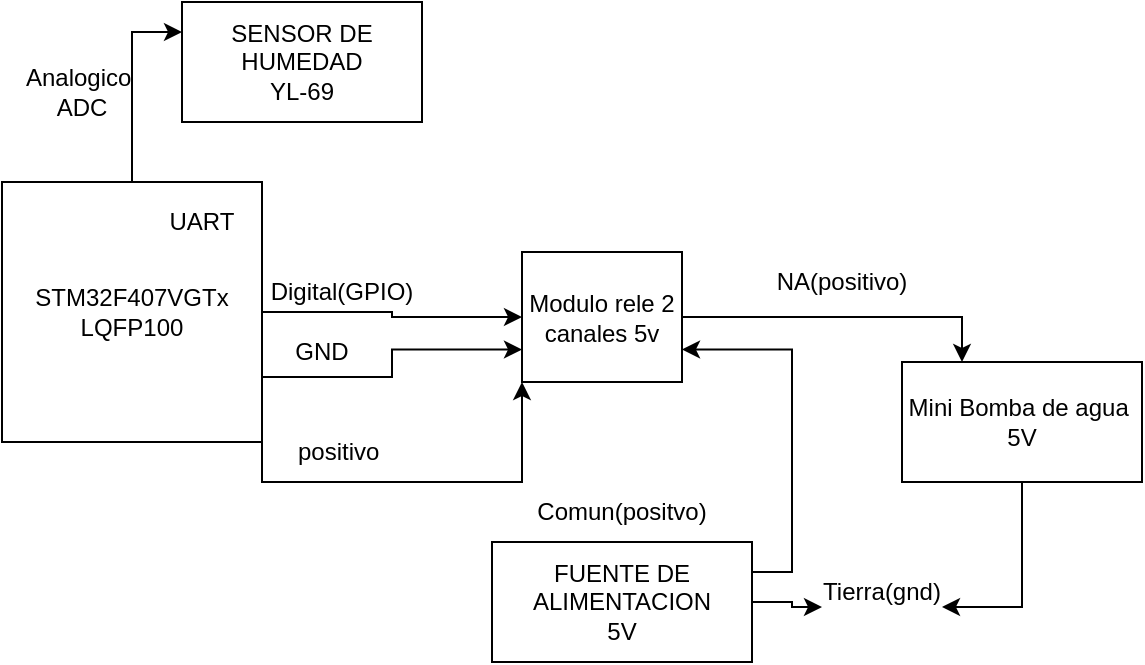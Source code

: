 <mxfile version="22.1.0" type="github">
  <diagram name="Página-1" id="oo2b2P322gu51yyDmSE4">
    <mxGraphModel dx="733" dy="372" grid="1" gridSize="10" guides="1" tooltips="1" connect="1" arrows="1" fold="1" page="1" pageScale="1" pageWidth="827" pageHeight="1169" math="0" shadow="0">
      <root>
        <mxCell id="0" />
        <mxCell id="1" parent="0" />
        <mxCell id="OnJOJkfW26qgvHNyzBtO-11" style="edgeStyle=orthogonalEdgeStyle;rounded=0;orthogonalLoop=1;jettySize=auto;html=1;entryX=0;entryY=0.25;entryDx=0;entryDy=0;" edge="1" parent="1" source="OnJOJkfW26qgvHNyzBtO-1" target="OnJOJkfW26qgvHNyzBtO-2">
          <mxGeometry relative="1" as="geometry" />
        </mxCell>
        <mxCell id="OnJOJkfW26qgvHNyzBtO-12" style="edgeStyle=orthogonalEdgeStyle;rounded=0;orthogonalLoop=1;jettySize=auto;html=1;exitX=1;exitY=0.5;exitDx=0;exitDy=0;entryX=0;entryY=0.5;entryDx=0;entryDy=0;" edge="1" parent="1" source="OnJOJkfW26qgvHNyzBtO-1" target="OnJOJkfW26qgvHNyzBtO-5">
          <mxGeometry relative="1" as="geometry" />
        </mxCell>
        <mxCell id="OnJOJkfW26qgvHNyzBtO-38" style="edgeStyle=orthogonalEdgeStyle;rounded=0;orthogonalLoop=1;jettySize=auto;html=1;exitX=1;exitY=0.75;exitDx=0;exitDy=0;entryX=0;entryY=0.75;entryDx=0;entryDy=0;" edge="1" parent="1" source="OnJOJkfW26qgvHNyzBtO-1" target="OnJOJkfW26qgvHNyzBtO-5">
          <mxGeometry relative="1" as="geometry" />
        </mxCell>
        <mxCell id="OnJOJkfW26qgvHNyzBtO-40" style="edgeStyle=orthogonalEdgeStyle;rounded=0;orthogonalLoop=1;jettySize=auto;html=1;exitX=1;exitY=1;exitDx=0;exitDy=0;entryX=0;entryY=1;entryDx=0;entryDy=0;" edge="1" parent="1" source="OnJOJkfW26qgvHNyzBtO-1" target="OnJOJkfW26qgvHNyzBtO-5">
          <mxGeometry relative="1" as="geometry" />
        </mxCell>
        <mxCell id="OnJOJkfW26qgvHNyzBtO-1" value="STM32F407VGTx&lt;br&gt;LQFP100&lt;br&gt;" style="whiteSpace=wrap;html=1;aspect=fixed;" vertex="1" parent="1">
          <mxGeometry x="200" y="220" width="130" height="130" as="geometry" />
        </mxCell>
        <mxCell id="OnJOJkfW26qgvHNyzBtO-2" value="SENSOR DE HUMEDAD&lt;br&gt;YL-69" style="rounded=0;whiteSpace=wrap;html=1;" vertex="1" parent="1">
          <mxGeometry x="290" y="130" width="120" height="60" as="geometry" />
        </mxCell>
        <mxCell id="OnJOJkfW26qgvHNyzBtO-17" style="edgeStyle=orthogonalEdgeStyle;rounded=0;orthogonalLoop=1;jettySize=auto;html=1;exitX=1;exitY=0.25;exitDx=0;exitDy=0;entryX=1;entryY=0.75;entryDx=0;entryDy=0;" edge="1" parent="1" source="OnJOJkfW26qgvHNyzBtO-3" target="OnJOJkfW26qgvHNyzBtO-5">
          <mxGeometry relative="1" as="geometry" />
        </mxCell>
        <mxCell id="OnJOJkfW26qgvHNyzBtO-21" style="edgeStyle=orthogonalEdgeStyle;rounded=0;orthogonalLoop=1;jettySize=auto;html=1;entryX=0;entryY=0.75;entryDx=0;entryDy=0;" edge="1" parent="1" source="OnJOJkfW26qgvHNyzBtO-3" target="OnJOJkfW26qgvHNyzBtO-20">
          <mxGeometry relative="1" as="geometry" />
        </mxCell>
        <mxCell id="OnJOJkfW26qgvHNyzBtO-3" value="FUENTE DE ALIMENTACION&lt;br&gt;5V" style="rounded=0;whiteSpace=wrap;html=1;" vertex="1" parent="1">
          <mxGeometry x="445" y="400" width="130" height="60" as="geometry" />
        </mxCell>
        <mxCell id="OnJOJkfW26qgvHNyzBtO-22" style="edgeStyle=orthogonalEdgeStyle;rounded=0;orthogonalLoop=1;jettySize=auto;html=1;entryX=1;entryY=0.75;entryDx=0;entryDy=0;" edge="1" parent="1" source="OnJOJkfW26qgvHNyzBtO-4" target="OnJOJkfW26qgvHNyzBtO-20">
          <mxGeometry relative="1" as="geometry" />
        </mxCell>
        <mxCell id="OnJOJkfW26qgvHNyzBtO-4" value="Mini Bomba de agua&amp;nbsp;&lt;br&gt;5V" style="rounded=0;whiteSpace=wrap;html=1;" vertex="1" parent="1">
          <mxGeometry x="650" y="310" width="120" height="60" as="geometry" />
        </mxCell>
        <mxCell id="OnJOJkfW26qgvHNyzBtO-14" style="edgeStyle=orthogonalEdgeStyle;rounded=0;orthogonalLoop=1;jettySize=auto;html=1;entryX=0.25;entryY=0;entryDx=0;entryDy=0;" edge="1" parent="1" source="OnJOJkfW26qgvHNyzBtO-5" target="OnJOJkfW26qgvHNyzBtO-4">
          <mxGeometry relative="1" as="geometry" />
        </mxCell>
        <mxCell id="OnJOJkfW26qgvHNyzBtO-5" value="Modulo rele 2 canales 5v" style="rounded=0;whiteSpace=wrap;html=1;" vertex="1" parent="1">
          <mxGeometry x="460" y="255" width="80" height="65" as="geometry" />
        </mxCell>
        <mxCell id="OnJOJkfW26qgvHNyzBtO-7" value="Analogico&amp;nbsp;&lt;br&gt;ADC&lt;br&gt;" style="text;html=1;strokeColor=none;fillColor=none;align=center;verticalAlign=middle;whiteSpace=wrap;rounded=0;" vertex="1" parent="1">
          <mxGeometry x="210" y="160" width="60" height="30" as="geometry" />
        </mxCell>
        <mxCell id="OnJOJkfW26qgvHNyzBtO-13" value="Digital(GPIO)" style="text;html=1;strokeColor=none;fillColor=none;align=center;verticalAlign=middle;whiteSpace=wrap;rounded=0;" vertex="1" parent="1">
          <mxGeometry x="340" y="260" width="60" height="30" as="geometry" />
        </mxCell>
        <mxCell id="OnJOJkfW26qgvHNyzBtO-15" value="NA(positivo)" style="text;html=1;strokeColor=none;fillColor=none;align=center;verticalAlign=middle;whiteSpace=wrap;rounded=0;" vertex="1" parent="1">
          <mxGeometry x="590" y="255" width="60" height="30" as="geometry" />
        </mxCell>
        <mxCell id="OnJOJkfW26qgvHNyzBtO-18" value="Comun(positvo)&lt;br&gt;" style="text;html=1;strokeColor=none;fillColor=none;align=center;verticalAlign=middle;whiteSpace=wrap;rounded=0;" vertex="1" parent="1">
          <mxGeometry x="480" y="370" width="60" height="30" as="geometry" />
        </mxCell>
        <mxCell id="OnJOJkfW26qgvHNyzBtO-20" value="Tierra(gnd)" style="text;html=1;strokeColor=none;fillColor=none;align=center;verticalAlign=middle;whiteSpace=wrap;rounded=0;" vertex="1" parent="1">
          <mxGeometry x="610" y="410" width="60" height="30" as="geometry" />
        </mxCell>
        <mxCell id="OnJOJkfW26qgvHNyzBtO-41" value="GND&lt;br&gt;" style="text;html=1;strokeColor=none;fillColor=none;align=center;verticalAlign=middle;whiteSpace=wrap;rounded=0;" vertex="1" parent="1">
          <mxGeometry x="330" y="290" width="60" height="30" as="geometry" />
        </mxCell>
        <mxCell id="OnJOJkfW26qgvHNyzBtO-43" value="positivo&amp;nbsp;" style="text;html=1;strokeColor=none;fillColor=none;align=center;verticalAlign=middle;whiteSpace=wrap;rounded=0;" vertex="1" parent="1">
          <mxGeometry x="340" y="340" width="60" height="30" as="geometry" />
        </mxCell>
        <mxCell id="OnJOJkfW26qgvHNyzBtO-44" value="UART" style="text;html=1;strokeColor=none;fillColor=none;align=center;verticalAlign=middle;whiteSpace=wrap;rounded=0;" vertex="1" parent="1">
          <mxGeometry x="270" y="225" width="60" height="30" as="geometry" />
        </mxCell>
      </root>
    </mxGraphModel>
  </diagram>
</mxfile>
